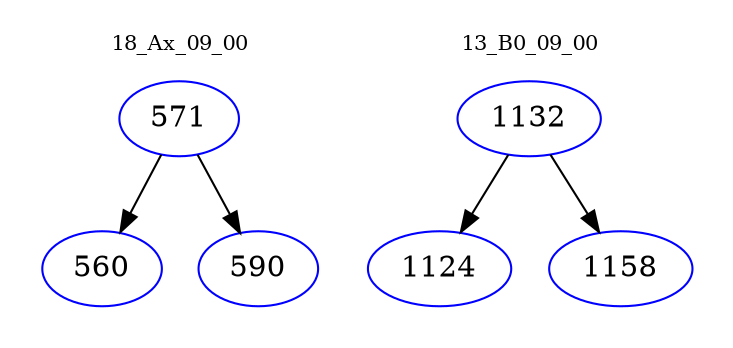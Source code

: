 digraph{
subgraph cluster_0 {
color = white
label = "18_Ax_09_00";
fontsize=10;
T0_571 [label="571", color="blue"]
T0_571 -> T0_560 [color="black"]
T0_560 [label="560", color="blue"]
T0_571 -> T0_590 [color="black"]
T0_590 [label="590", color="blue"]
}
subgraph cluster_1 {
color = white
label = "13_B0_09_00";
fontsize=10;
T1_1132 [label="1132", color="blue"]
T1_1132 -> T1_1124 [color="black"]
T1_1124 [label="1124", color="blue"]
T1_1132 -> T1_1158 [color="black"]
T1_1158 [label="1158", color="blue"]
}
}
